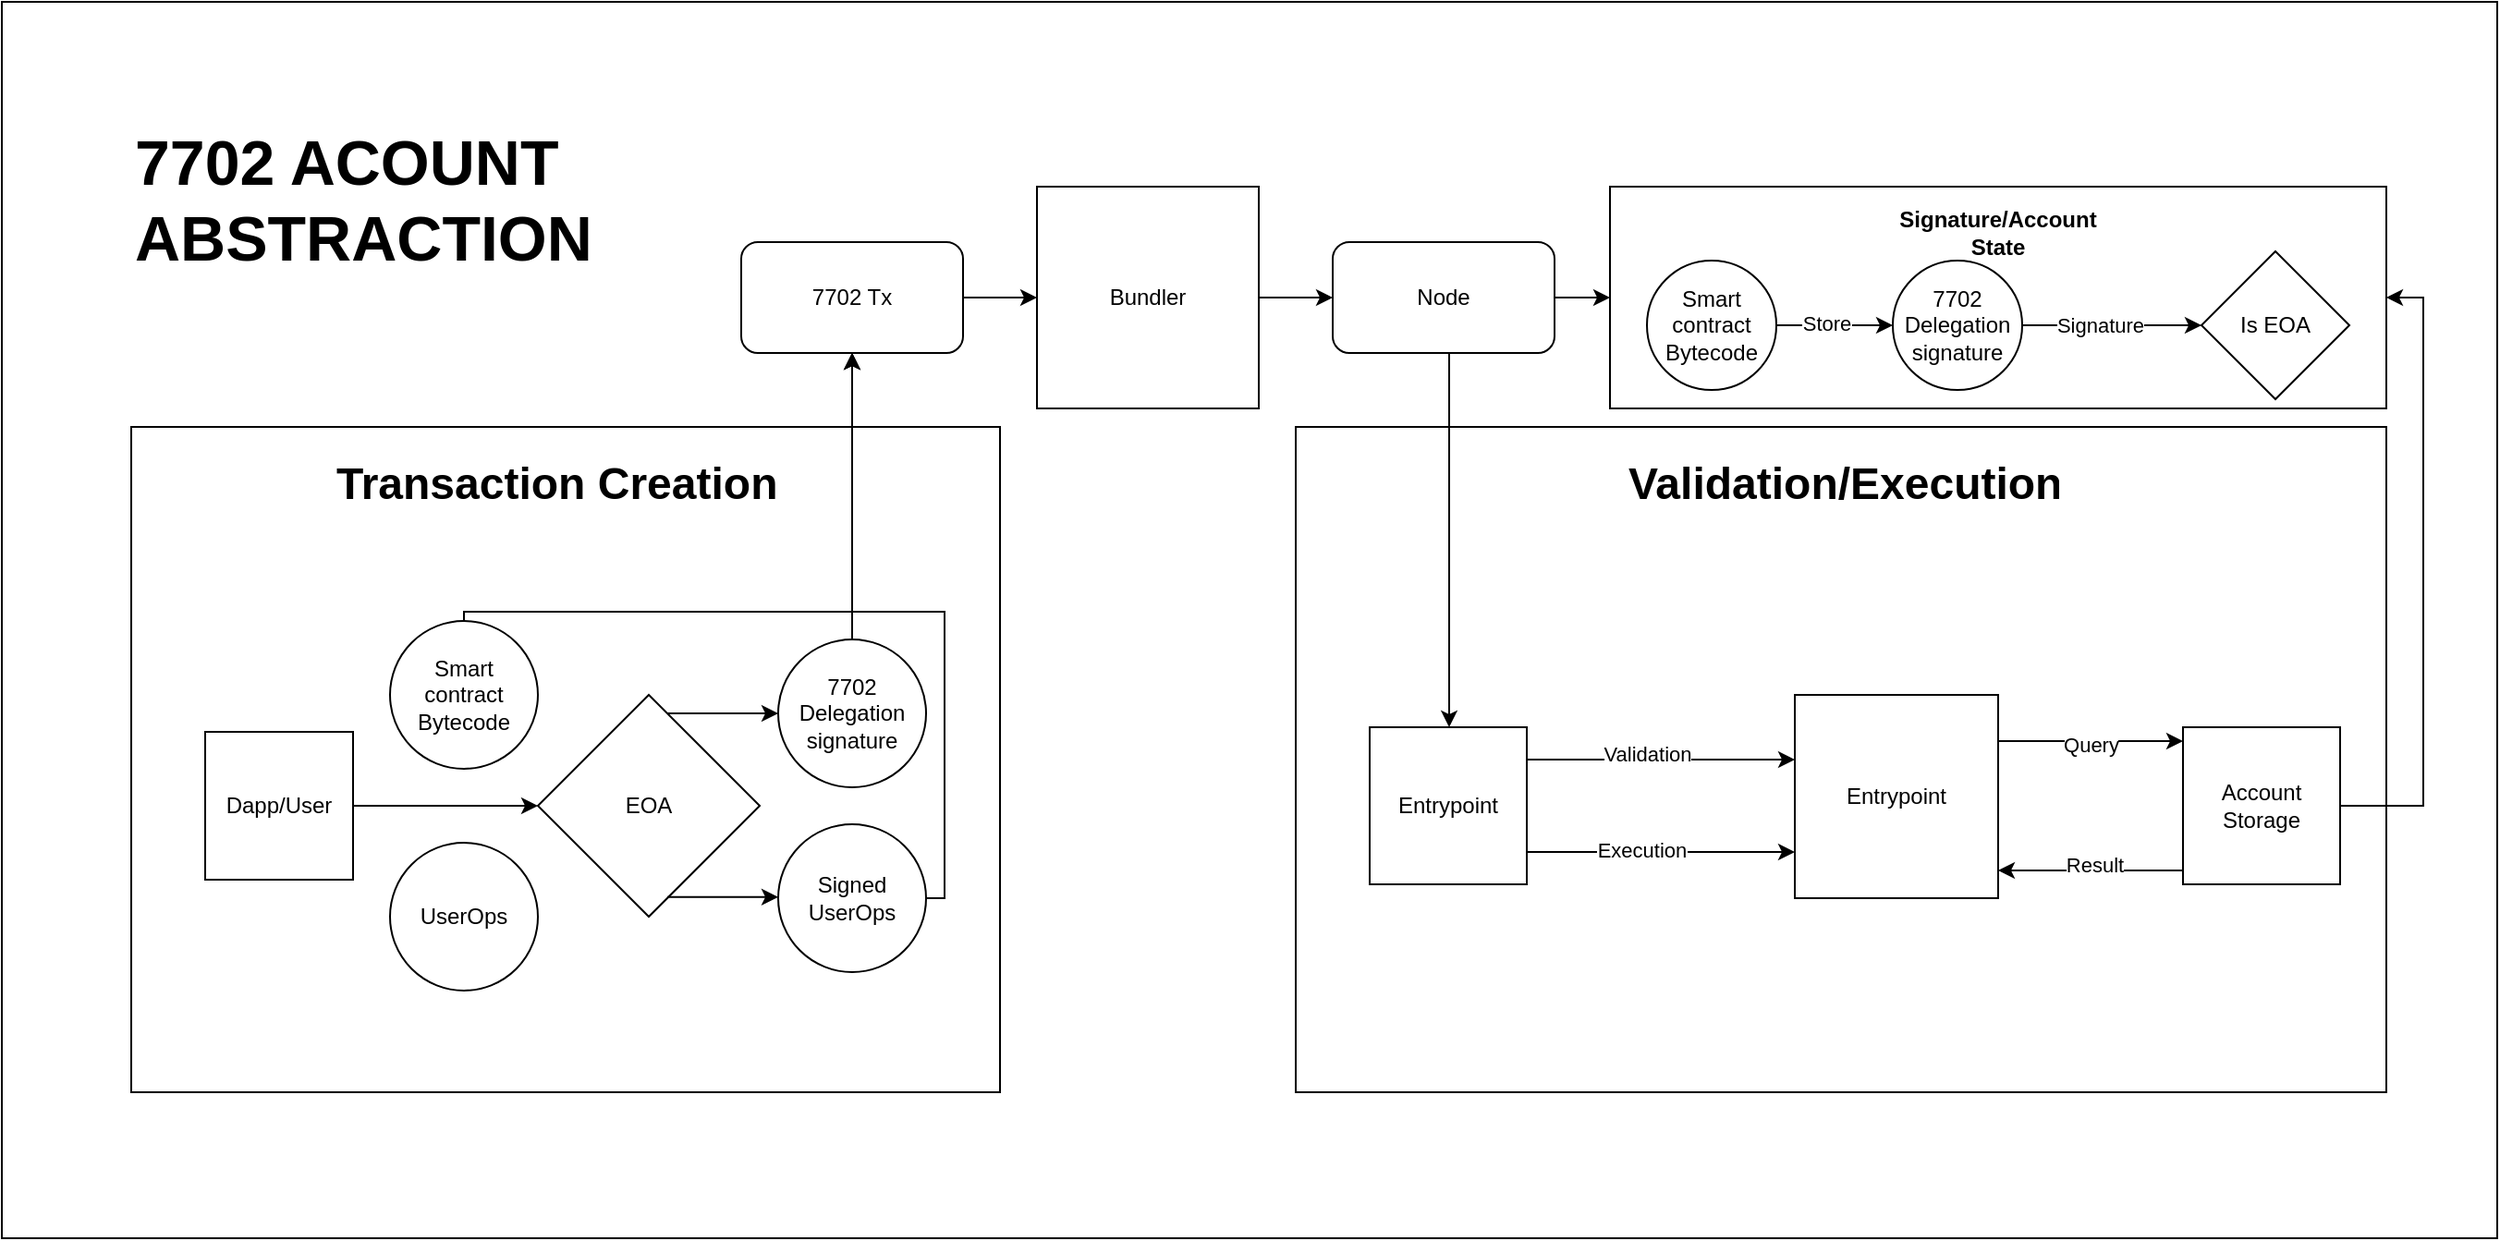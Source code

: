 <mxfile version="24.7.1" type="github">
  <diagram name="Page-1" id="qn3HoCgJh4jb8DqlgZtH">
    <mxGraphModel dx="2712" dy="1448" grid="1" gridSize="10" guides="1" tooltips="1" connect="1" arrows="1" fold="1" page="1" pageScale="1" pageWidth="850" pageHeight="1100" math="0" shadow="0">
      <root>
        <mxCell id="0" />
        <mxCell id="1" parent="0" />
        <mxCell id="D1uRvG54dfMyNx4tlK2V-50" value="" style="rounded=0;whiteSpace=wrap;html=1;" vertex="1" parent="1">
          <mxGeometry x="210" y="20" width="1350" height="669" as="geometry" />
        </mxCell>
        <mxCell id="D1uRvG54dfMyNx4tlK2V-33" value="" style="rounded=0;whiteSpace=wrap;html=1;" vertex="1" parent="1">
          <mxGeometry x="910" y="250" width="590" height="360" as="geometry" />
        </mxCell>
        <mxCell id="D1uRvG54dfMyNx4tlK2V-3" value="" style="rounded=0;whiteSpace=wrap;html=1;" vertex="1" parent="1">
          <mxGeometry x="280" y="250" width="470" height="360" as="geometry" />
        </mxCell>
        <mxCell id="D1uRvG54dfMyNx4tlK2V-7" style="edgeStyle=orthogonalEdgeStyle;rounded=0;orthogonalLoop=1;jettySize=auto;html=1;entryX=0;entryY=0.5;entryDx=0;entryDy=0;" edge="1" parent="1" source="D1uRvG54dfMyNx4tlK2V-4" target="D1uRvG54dfMyNx4tlK2V-6">
          <mxGeometry relative="1" as="geometry" />
        </mxCell>
        <mxCell id="D1uRvG54dfMyNx4tlK2V-4" value="Dapp/User" style="whiteSpace=wrap;html=1;aspect=fixed;" vertex="1" parent="1">
          <mxGeometry x="320" y="415" width="80" height="80" as="geometry" />
        </mxCell>
        <mxCell id="D1uRvG54dfMyNx4tlK2V-14" style="edgeStyle=orthogonalEdgeStyle;rounded=0;orthogonalLoop=1;jettySize=auto;html=1;entryX=0.5;entryY=1;entryDx=0;entryDy=0;" edge="1" parent="1" source="D1uRvG54dfMyNx4tlK2V-5" target="D1uRvG54dfMyNx4tlK2V-13">
          <mxGeometry relative="1" as="geometry">
            <Array as="points">
              <mxPoint x="460" y="350" />
              <mxPoint x="670" y="350" />
              <mxPoint x="670" y="230" />
            </Array>
          </mxGeometry>
        </mxCell>
        <mxCell id="D1uRvG54dfMyNx4tlK2V-5" value="Smart contract&lt;br&gt;Bytecode" style="ellipse;whiteSpace=wrap;html=1;aspect=fixed;" vertex="1" parent="1">
          <mxGeometry x="420" y="355" width="80" height="80" as="geometry" />
        </mxCell>
        <mxCell id="D1uRvG54dfMyNx4tlK2V-11" style="edgeStyle=orthogonalEdgeStyle;rounded=0;orthogonalLoop=1;jettySize=auto;html=1;entryX=0;entryY=0.5;entryDx=0;entryDy=0;" edge="1" parent="1" source="D1uRvG54dfMyNx4tlK2V-6" target="D1uRvG54dfMyNx4tlK2V-9">
          <mxGeometry relative="1" as="geometry">
            <Array as="points">
              <mxPoint x="600" y="405" />
              <mxPoint x="600" y="405" />
            </Array>
          </mxGeometry>
        </mxCell>
        <mxCell id="D1uRvG54dfMyNx4tlK2V-6" value="EOA" style="rhombus;whiteSpace=wrap;html=1;" vertex="1" parent="1">
          <mxGeometry x="500" y="395" width="120" height="120" as="geometry" />
        </mxCell>
        <mxCell id="D1uRvG54dfMyNx4tlK2V-8" value="UserOps" style="ellipse;whiteSpace=wrap;html=1;aspect=fixed;" vertex="1" parent="1">
          <mxGeometry x="420" y="475" width="80" height="80" as="geometry" />
        </mxCell>
        <mxCell id="D1uRvG54dfMyNx4tlK2V-15" style="edgeStyle=orthogonalEdgeStyle;rounded=0;orthogonalLoop=1;jettySize=auto;html=1;entryX=0.5;entryY=1;entryDx=0;entryDy=0;exitX=0.5;exitY=0;exitDx=0;exitDy=0;" edge="1" parent="1" source="D1uRvG54dfMyNx4tlK2V-9" target="D1uRvG54dfMyNx4tlK2V-13">
          <mxGeometry relative="1" as="geometry">
            <Array as="points">
              <mxPoint x="670" y="230" />
            </Array>
          </mxGeometry>
        </mxCell>
        <mxCell id="D1uRvG54dfMyNx4tlK2V-9" value="7702 Delegation signature" style="ellipse;whiteSpace=wrap;html=1;aspect=fixed;" vertex="1" parent="1">
          <mxGeometry x="630" y="365" width="80" height="80" as="geometry" />
        </mxCell>
        <mxCell id="D1uRvG54dfMyNx4tlK2V-16" style="edgeStyle=orthogonalEdgeStyle;rounded=0;orthogonalLoop=1;jettySize=auto;html=1;entryX=0.5;entryY=1;entryDx=0;entryDy=0;" edge="1" parent="1" source="D1uRvG54dfMyNx4tlK2V-10" target="D1uRvG54dfMyNx4tlK2V-13">
          <mxGeometry relative="1" as="geometry">
            <Array as="points">
              <mxPoint x="720" y="505" />
              <mxPoint x="720" y="350" />
              <mxPoint x="670" y="350" />
              <mxPoint x="670" y="230" />
            </Array>
          </mxGeometry>
        </mxCell>
        <mxCell id="D1uRvG54dfMyNx4tlK2V-10" value="Signed UserOps" style="ellipse;whiteSpace=wrap;html=1;aspect=fixed;" vertex="1" parent="1">
          <mxGeometry x="630" y="465" width="80" height="80" as="geometry" />
        </mxCell>
        <mxCell id="D1uRvG54dfMyNx4tlK2V-12" style="edgeStyle=orthogonalEdgeStyle;rounded=0;orthogonalLoop=1;jettySize=auto;html=1;" edge="1" parent="1">
          <mxGeometry relative="1" as="geometry">
            <mxPoint x="570" y="504.41" as="sourcePoint" />
            <mxPoint x="630" y="504.41" as="targetPoint" />
            <Array as="points">
              <mxPoint x="570" y="504.41" />
              <mxPoint x="630" y="504.41" />
            </Array>
          </mxGeometry>
        </mxCell>
        <mxCell id="D1uRvG54dfMyNx4tlK2V-22" value="" style="edgeStyle=orthogonalEdgeStyle;rounded=0;orthogonalLoop=1;jettySize=auto;html=1;" edge="1" parent="1" source="D1uRvG54dfMyNx4tlK2V-13" target="D1uRvG54dfMyNx4tlK2V-17">
          <mxGeometry relative="1" as="geometry" />
        </mxCell>
        <mxCell id="D1uRvG54dfMyNx4tlK2V-13" value="7702 Tx" style="rounded=1;whiteSpace=wrap;html=1;" vertex="1" parent="1">
          <mxGeometry x="610" y="150" width="120" height="60" as="geometry" />
        </mxCell>
        <mxCell id="D1uRvG54dfMyNx4tlK2V-21" value="" style="edgeStyle=orthogonalEdgeStyle;rounded=0;orthogonalLoop=1;jettySize=auto;html=1;" edge="1" parent="1" source="D1uRvG54dfMyNx4tlK2V-17" target="D1uRvG54dfMyNx4tlK2V-18">
          <mxGeometry relative="1" as="geometry" />
        </mxCell>
        <mxCell id="D1uRvG54dfMyNx4tlK2V-17" value="Bundler" style="whiteSpace=wrap;html=1;aspect=fixed;" vertex="1" parent="1">
          <mxGeometry x="770" y="120" width="120" height="120" as="geometry" />
        </mxCell>
        <mxCell id="D1uRvG54dfMyNx4tlK2V-20" value="" style="edgeStyle=orthogonalEdgeStyle;rounded=0;orthogonalLoop=1;jettySize=auto;html=1;" edge="1" parent="1" source="D1uRvG54dfMyNx4tlK2V-18" target="D1uRvG54dfMyNx4tlK2V-19">
          <mxGeometry relative="1" as="geometry" />
        </mxCell>
        <mxCell id="D1uRvG54dfMyNx4tlK2V-42" style="edgeStyle=orthogonalEdgeStyle;rounded=0;orthogonalLoop=1;jettySize=auto;html=1;" edge="1" parent="1" source="D1uRvG54dfMyNx4tlK2V-18" target="D1uRvG54dfMyNx4tlK2V-34">
          <mxGeometry relative="1" as="geometry">
            <Array as="points">
              <mxPoint x="993" y="280" />
              <mxPoint x="993" y="280" />
            </Array>
          </mxGeometry>
        </mxCell>
        <mxCell id="D1uRvG54dfMyNx4tlK2V-18" value="Node" style="rounded=1;whiteSpace=wrap;html=1;" vertex="1" parent="1">
          <mxGeometry x="930" y="150" width="120" height="60" as="geometry" />
        </mxCell>
        <mxCell id="D1uRvG54dfMyNx4tlK2V-19" value="" style="rounded=0;whiteSpace=wrap;html=1;" vertex="1" parent="1">
          <mxGeometry x="1080" y="120" width="420" height="120" as="geometry" />
        </mxCell>
        <mxCell id="D1uRvG54dfMyNx4tlK2V-23" value="&lt;b&gt;Signature/Account State&lt;/b&gt;" style="text;html=1;align=center;verticalAlign=middle;whiteSpace=wrap;rounded=0;" vertex="1" parent="1">
          <mxGeometry x="1260" y="130" width="60" height="30" as="geometry" />
        </mxCell>
        <mxCell id="D1uRvG54dfMyNx4tlK2V-26" style="edgeStyle=orthogonalEdgeStyle;rounded=0;orthogonalLoop=1;jettySize=auto;html=1;entryX=0;entryY=0.5;entryDx=0;entryDy=0;" edge="1" parent="1" source="D1uRvG54dfMyNx4tlK2V-24" target="D1uRvG54dfMyNx4tlK2V-25">
          <mxGeometry relative="1" as="geometry" />
        </mxCell>
        <mxCell id="D1uRvG54dfMyNx4tlK2V-27" value="Store" style="edgeLabel;html=1;align=center;verticalAlign=middle;resizable=0;points=[];" vertex="1" connectable="0" parent="D1uRvG54dfMyNx4tlK2V-26">
          <mxGeometry x="-0.15" y="1" relative="1" as="geometry">
            <mxPoint as="offset" />
          </mxGeometry>
        </mxCell>
        <mxCell id="D1uRvG54dfMyNx4tlK2V-24" value="Smart contract&lt;br&gt;Bytecode" style="ellipse;whiteSpace=wrap;html=1;aspect=fixed;" vertex="1" parent="1">
          <mxGeometry x="1100" y="160" width="70" height="70" as="geometry" />
        </mxCell>
        <mxCell id="D1uRvG54dfMyNx4tlK2V-30" style="edgeStyle=orthogonalEdgeStyle;rounded=0;orthogonalLoop=1;jettySize=auto;html=1;entryX=0;entryY=0.5;entryDx=0;entryDy=0;" edge="1" parent="1" source="D1uRvG54dfMyNx4tlK2V-25" target="D1uRvG54dfMyNx4tlK2V-28">
          <mxGeometry relative="1" as="geometry" />
        </mxCell>
        <mxCell id="D1uRvG54dfMyNx4tlK2V-31" value="Signature" style="edgeLabel;html=1;align=center;verticalAlign=middle;resizable=0;points=[];" vertex="1" connectable="0" parent="D1uRvG54dfMyNx4tlK2V-30">
          <mxGeometry x="-0.389" y="-1" relative="1" as="geometry">
            <mxPoint x="12" y="-1" as="offset" />
          </mxGeometry>
        </mxCell>
        <mxCell id="D1uRvG54dfMyNx4tlK2V-25" value="7702 Delegation signature" style="ellipse;whiteSpace=wrap;html=1;aspect=fixed;" vertex="1" parent="1">
          <mxGeometry x="1233" y="160" width="70" height="70" as="geometry" />
        </mxCell>
        <mxCell id="D1uRvG54dfMyNx4tlK2V-28" value="Is EOA" style="rhombus;whiteSpace=wrap;html=1;" vertex="1" parent="1">
          <mxGeometry x="1400" y="155" width="80" height="80" as="geometry" />
        </mxCell>
        <mxCell id="D1uRvG54dfMyNx4tlK2V-39" style="edgeStyle=orthogonalEdgeStyle;rounded=0;orthogonalLoop=1;jettySize=auto;html=1;" edge="1" parent="1" source="D1uRvG54dfMyNx4tlK2V-34" target="D1uRvG54dfMyNx4tlK2V-35">
          <mxGeometry relative="1" as="geometry">
            <Array as="points">
              <mxPoint x="1140" y="430" />
              <mxPoint x="1140" y="430" />
            </Array>
          </mxGeometry>
        </mxCell>
        <mxCell id="D1uRvG54dfMyNx4tlK2V-43" value="Validation" style="edgeLabel;html=1;align=center;verticalAlign=middle;resizable=0;points=[];" vertex="1" connectable="0" parent="D1uRvG54dfMyNx4tlK2V-39">
          <mxGeometry x="-0.113" y="3" relative="1" as="geometry">
            <mxPoint as="offset" />
          </mxGeometry>
        </mxCell>
        <mxCell id="D1uRvG54dfMyNx4tlK2V-34" value="Entrypoint" style="whiteSpace=wrap;html=1;aspect=fixed;" vertex="1" parent="1">
          <mxGeometry x="950" y="412.5" width="85" height="85" as="geometry" />
        </mxCell>
        <mxCell id="D1uRvG54dfMyNx4tlK2V-38" style="edgeStyle=orthogonalEdgeStyle;rounded=0;orthogonalLoop=1;jettySize=auto;html=1;" edge="1" parent="1" source="D1uRvG54dfMyNx4tlK2V-35" target="D1uRvG54dfMyNx4tlK2V-36">
          <mxGeometry relative="1" as="geometry">
            <Array as="points">
              <mxPoint x="1320" y="420" />
              <mxPoint x="1320" y="420" />
            </Array>
          </mxGeometry>
        </mxCell>
        <mxCell id="D1uRvG54dfMyNx4tlK2V-48" value="Query" style="edgeLabel;html=1;align=center;verticalAlign=middle;resizable=0;points=[];" vertex="1" connectable="0" parent="D1uRvG54dfMyNx4tlK2V-38">
          <mxGeometry x="0.005" y="-2" relative="1" as="geometry">
            <mxPoint as="offset" />
          </mxGeometry>
        </mxCell>
        <mxCell id="D1uRvG54dfMyNx4tlK2V-35" value="Entrypoint" style="whiteSpace=wrap;html=1;aspect=fixed;" vertex="1" parent="1">
          <mxGeometry x="1180" y="395" width="110" height="110" as="geometry" />
        </mxCell>
        <mxCell id="D1uRvG54dfMyNx4tlK2V-37" style="edgeStyle=orthogonalEdgeStyle;rounded=0;orthogonalLoop=1;jettySize=auto;html=1;" edge="1" parent="1" source="D1uRvG54dfMyNx4tlK2V-36" target="D1uRvG54dfMyNx4tlK2V-35">
          <mxGeometry relative="1" as="geometry">
            <Array as="points">
              <mxPoint x="1310" y="490" />
              <mxPoint x="1310" y="490" />
            </Array>
          </mxGeometry>
        </mxCell>
        <mxCell id="D1uRvG54dfMyNx4tlK2V-49" value="Result" style="edgeLabel;html=1;align=center;verticalAlign=middle;resizable=0;points=[];" vertex="1" connectable="0" parent="D1uRvG54dfMyNx4tlK2V-37">
          <mxGeometry x="-0.028" y="-3" relative="1" as="geometry">
            <mxPoint as="offset" />
          </mxGeometry>
        </mxCell>
        <mxCell id="D1uRvG54dfMyNx4tlK2V-45" style="edgeStyle=orthogonalEdgeStyle;rounded=0;orthogonalLoop=1;jettySize=auto;html=1;entryX=1;entryY=0.5;entryDx=0;entryDy=0;" edge="1" parent="1" source="D1uRvG54dfMyNx4tlK2V-36" target="D1uRvG54dfMyNx4tlK2V-19">
          <mxGeometry relative="1" as="geometry">
            <Array as="points">
              <mxPoint x="1520" y="455" />
              <mxPoint x="1520" y="180" />
            </Array>
          </mxGeometry>
        </mxCell>
        <mxCell id="D1uRvG54dfMyNx4tlK2V-36" value="Account&lt;br&gt;Storage" style="whiteSpace=wrap;html=1;aspect=fixed;" vertex="1" parent="1">
          <mxGeometry x="1390" y="412.5" width="85" height="85" as="geometry" />
        </mxCell>
        <mxCell id="D1uRvG54dfMyNx4tlK2V-41" style="edgeStyle=orthogonalEdgeStyle;rounded=0;orthogonalLoop=1;jettySize=auto;html=1;" edge="1" parent="1">
          <mxGeometry relative="1" as="geometry">
            <mxPoint x="1035" y="480" as="sourcePoint" />
            <mxPoint x="1180" y="480" as="targetPoint" />
            <Array as="points">
              <mxPoint x="1140" y="480" />
              <mxPoint x="1140" y="480" />
            </Array>
          </mxGeometry>
        </mxCell>
        <mxCell id="D1uRvG54dfMyNx4tlK2V-44" value="Execution" style="edgeLabel;html=1;align=center;verticalAlign=middle;resizable=0;points=[];" vertex="1" connectable="0" parent="D1uRvG54dfMyNx4tlK2V-41">
          <mxGeometry x="-0.149" y="1" relative="1" as="geometry">
            <mxPoint as="offset" />
          </mxGeometry>
        </mxCell>
        <mxCell id="D1uRvG54dfMyNx4tlK2V-46" value="&lt;h1 style=&quot;margin-top: 0px;&quot;&gt;Validation/Execution&lt;/h1&gt;" style="text;html=1;whiteSpace=wrap;overflow=hidden;rounded=0;" vertex="1" parent="1">
          <mxGeometry x="1087.5" y="260" width="235" height="50" as="geometry" />
        </mxCell>
        <mxCell id="D1uRvG54dfMyNx4tlK2V-47" value="&lt;h1 style=&quot;margin-top: 0px;&quot;&gt;Transaction Creation&lt;/h1&gt;" style="text;html=1;whiteSpace=wrap;overflow=hidden;rounded=0;" vertex="1" parent="1">
          <mxGeometry x="388.75" y="260" width="252.5" height="50" as="geometry" />
        </mxCell>
        <mxCell id="D1uRvG54dfMyNx4tlK2V-51" value="&lt;h1 style=&quot;margin-top: 0px;&quot;&gt;&lt;font style=&quot;font-size: 34px;&quot;&gt;7702 ACOUNT ABSTRACTION&lt;/font&gt;&lt;/h1&gt;" style="text;html=1;whiteSpace=wrap;overflow=hidden;rounded=0;" vertex="1" parent="1">
          <mxGeometry x="280" y="80" width="250" height="100" as="geometry" />
        </mxCell>
      </root>
    </mxGraphModel>
  </diagram>
</mxfile>
